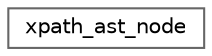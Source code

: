 digraph "类继承关系图"
{
 // INTERACTIVE_SVG=YES
 // LATEX_PDF_SIZE
  bgcolor="transparent";
  edge [fontname=Helvetica,fontsize=10,labelfontname=Helvetica,labelfontsize=10];
  node [fontname=Helvetica,fontsize=10,shape=box,height=0.2,width=0.4];
  rankdir="LR";
  Node0 [id="Node000000",label="xpath_ast_node",height=0.2,width=0.4,color="grey40", fillcolor="white", style="filled",URL="$d3/dc5/classxpath__ast__node.html",tooltip=" "];
}

